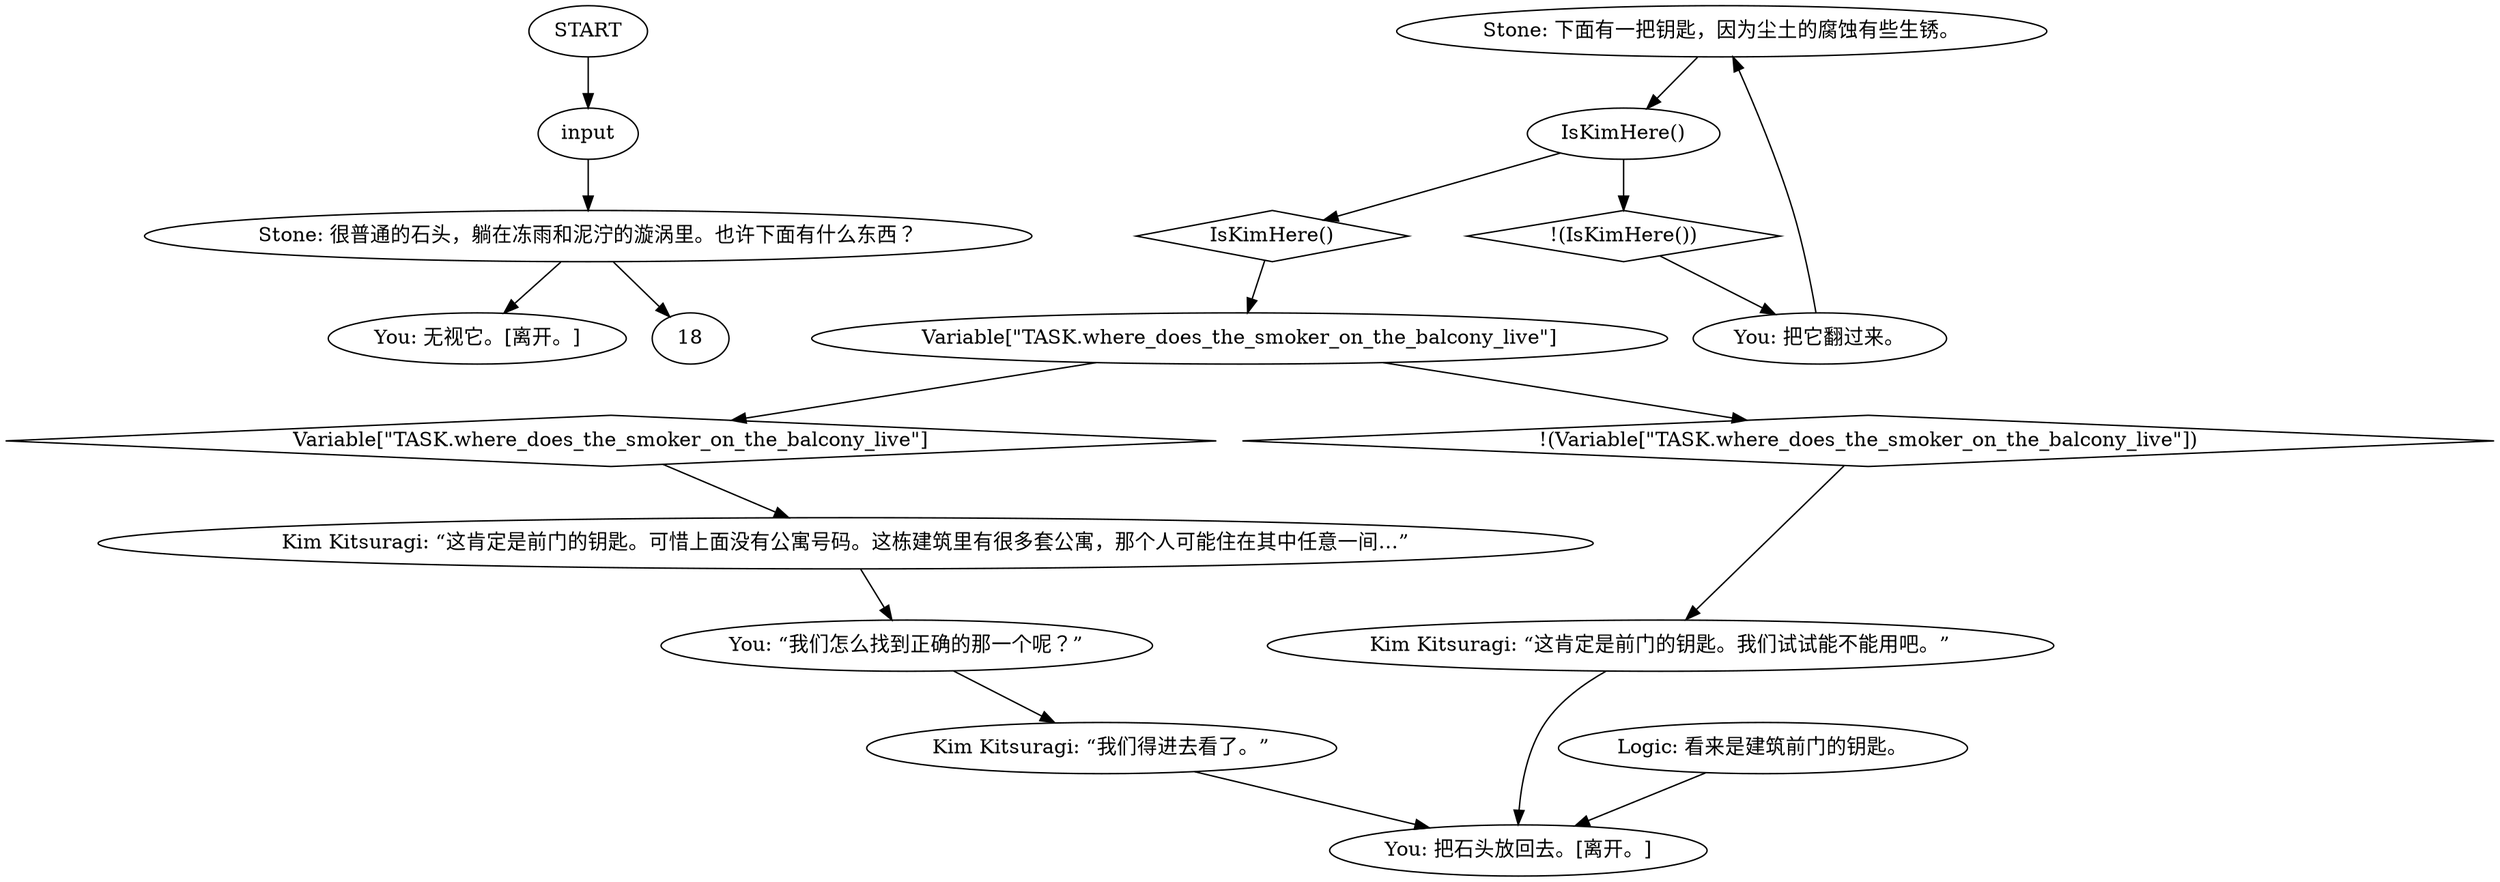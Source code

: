 # BACKYARD / STONE
# First follow-up convo with Kim where you discover keys under the stone.
# ==================================================
digraph G {
	  0 [label="START"];
	  1 [label="input"];
	  2 [label="You: 无视它。[离开。]"];
	  3 [label="Stone: 下面有一把钥匙，因为尘土的腐蚀有些生锈。"];
	  4 [label="Kim Kitsuragi: “我们得进去看了。”"];
	  5 [label="IsKimHere()"];
	  6 [label="IsKimHere()", shape=diamond];
	  7 [label="!(IsKimHere())", shape=diamond];
	  8 [label="Kim Kitsuragi: “这肯定是前门的钥匙。可惜上面没有公寓号码。这栋建筑里有很多套公寓，那个人可能住在其中任意一间…”"];
	  9 [label="Stone: 很普通的石头，躺在冻雨和泥泞的漩涡里。也许下面有什么东西？"];
	  10 [label="Variable[\"TASK.where_does_the_smoker_on_the_balcony_live\"]"];
	  11 [label="Variable[\"TASK.where_does_the_smoker_on_the_balcony_live\"]", shape=diamond];
	  12 [label="!(Variable[\"TASK.where_does_the_smoker_on_the_balcony_live\"])", shape=diamond];
	  13 [label="You: 把石头放回去。[离开。]"];
	  14 [label="You: “我们怎么找到正确的那一个呢？”"];
	  15 [label="Kim Kitsuragi: “这肯定是前门的钥匙。我们试试能不能用吧。”"];
	  16 [label="Logic: 看来是建筑前门的钥匙。"];
	  17 [label="You: 把它翻过来。"];
	  0 -> 1
	  1 -> 9
	  3 -> 5
	  4 -> 13
	  5 -> 6
	  5 -> 7
	  6 -> 10
	  7 -> 17
	  8 -> 14
	  9 -> 18
	  9 -> 2
	  10 -> 11
	  10 -> 12
	  11 -> 8
	  12 -> 15
	  14 -> 4
	  15 -> 13
	  16 -> 13
	  17 -> 3
}

